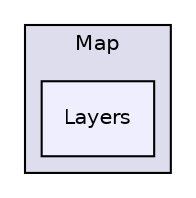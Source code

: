 digraph "src/Core/Map/Layers" {
  bgcolor=transparent;
  compound=true
  node [ fontsize="10", fontname="Helvetica"];
  edge [ labelfontsize="10", labelfontname="Helvetica"];
  subgraph clusterdir_38d5e71d7d94264356c8b2e5ffa968dc {
    graph [ bgcolor="#ddddee", pencolor="black", label="Map" fontname="Helvetica", fontsize="10", URL="dir_38d5e71d7d94264356c8b2e5ffa968dc.html"]
  dir_05c82d6c5374e75bedacb1bc8d51d2e2 [shape=box, label="Layers", style="filled", fillcolor="#eeeeff", pencolor="black", URL="dir_05c82d6c5374e75bedacb1bc8d51d2e2.html"];
  }
}
